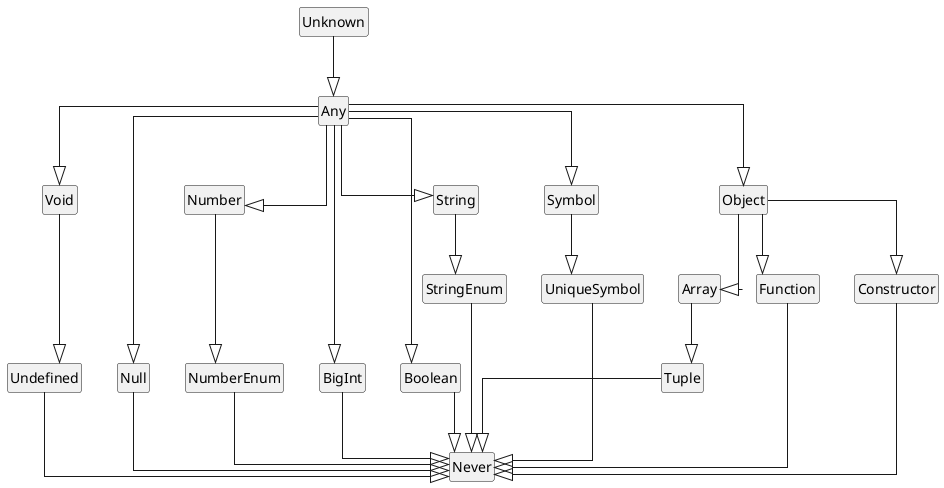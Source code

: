 @startuml type_relationship_diagram
hide circle
hide empty members
skinparam linetype ortho

Unknown --|> Any
Any --|> Void
Void --|> Undefined
Any --|> Null
Any --|> Number
Any --|> BigInt
Any --|> Boolean
Any --|> String
Any --|> Symbol
Any --|> Object
Number --|> NumberEnum
String --|> StringEnum
Symbol --|> UniqueSymbol
"Object" --|> Array
"Object" --|> Function
"Object" --|> Constructor
Undefined --|> Never
Null --|> Never
Array --|> Tuple
NumberEnum --|> Never
BigInt --|> Never
Boolean --|> Never
StringEnum --|> Never
UniqueSymbol --|> Never
Tuple --|> Never
Function --|> Never
Constructor --|> Never

@enduml
